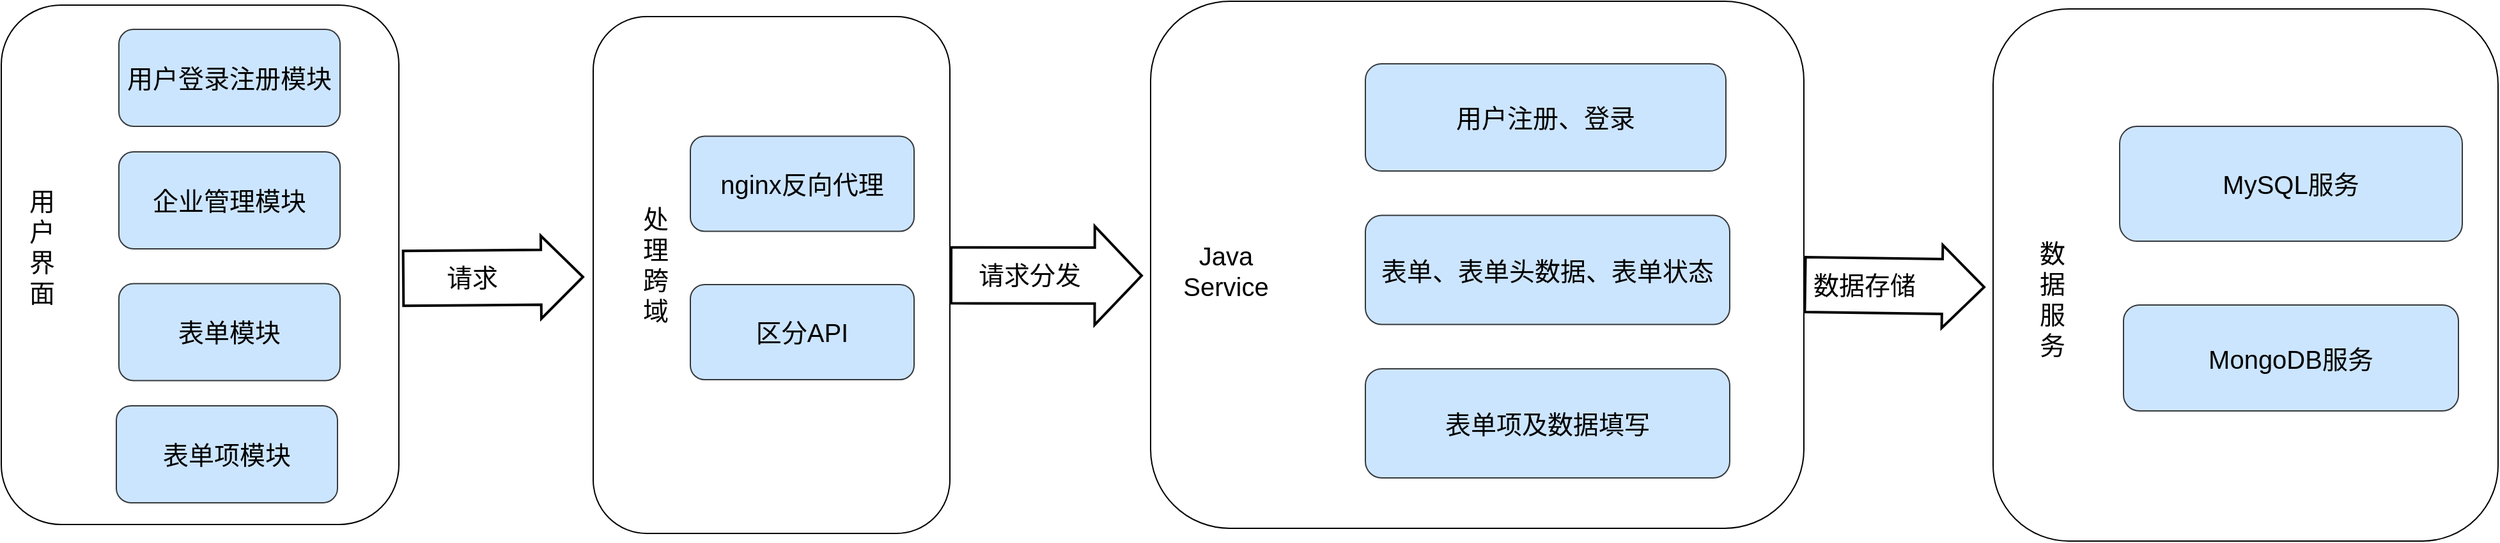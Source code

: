 <mxfile version="20.0.1" type="github"><diagram id="92EoWCNCzWX3smdhteOP" name="Page-1"><mxGraphModel dx="2546" dy="793" grid="0" gridSize="10" guides="1" tooltips="1" connect="1" arrows="1" fold="1" page="0" pageScale="1" pageWidth="827" pageHeight="1169" math="0" shadow="0"><root><mxCell id="0"/><mxCell id="1" parent="0"/><mxCell id="HuW1aeyNQkfulQ5AYHsU-1" value="" style="rounded=1;whiteSpace=wrap;html=1;" vertex="1" parent="1"><mxGeometry x="-182" y="450" width="311" height="407" as="geometry"/></mxCell><mxCell id="HuW1aeyNQkfulQ5AYHsU-2" value="&lt;font style=&quot;font-size: 20px;&quot;&gt;用户登录注册模块&lt;/font&gt;" style="rounded=1;whiteSpace=wrap;html=1;fillColor=#cce5ff;strokeColor=#36393d;" vertex="1" parent="1"><mxGeometry x="-90" y="469" width="173" height="76" as="geometry"/></mxCell><mxCell id="HuW1aeyNQkfulQ5AYHsU-3" value="用户界面" style="text;html=1;strokeColor=none;fillColor=none;align=center;verticalAlign=middle;whiteSpace=wrap;rounded=0;fontSize=20;" vertex="1" parent="1"><mxGeometry x="-169" y="577" width="38" height="124" as="geometry"/></mxCell><mxCell id="HuW1aeyNQkfulQ5AYHsU-7" value="&lt;span style=&quot;font-size: 20px;&quot;&gt;企业管理模块&lt;/span&gt;" style="rounded=1;whiteSpace=wrap;html=1;fillColor=#cce5ff;strokeColor=#36393d;" vertex="1" parent="1"><mxGeometry x="-90" y="565" width="173" height="76" as="geometry"/></mxCell><mxCell id="HuW1aeyNQkfulQ5AYHsU-9" value="&lt;span style=&quot;font-size: 20px;&quot;&gt;表单模块&lt;/span&gt;" style="rounded=1;whiteSpace=wrap;html=1;fillColor=#cce5ff;strokeColor=#36393d;" vertex="1" parent="1"><mxGeometry x="-90" y="668.25" width="173" height="76" as="geometry"/></mxCell><mxCell id="HuW1aeyNQkfulQ5AYHsU-10" value="&lt;span style=&quot;font-size: 20px;&quot;&gt;表单项模块&lt;/span&gt;" style="rounded=1;whiteSpace=wrap;html=1;fillColor=#cce5ff;strokeColor=#36393d;" vertex="1" parent="1"><mxGeometry x="-92" y="764" width="173" height="76" as="geometry"/></mxCell><mxCell id="HuW1aeyNQkfulQ5AYHsU-11" value="" style="shape=flexArrow;endArrow=classic;html=1;rounded=0;fontSize=20;strokeWidth=2;width=42;endSize=10.26;exitX=1.008;exitY=0.526;exitDx=0;exitDy=0;exitPerimeter=0;" edge="1" parent="1" source="HuW1aeyNQkfulQ5AYHsU-1"><mxGeometry width="50" height="50" relative="1" as="geometry"><mxPoint x="156" y="657.5" as="sourcePoint"/><mxPoint x="274" y="663" as="targetPoint"/></mxGeometry></mxCell><mxCell id="HuW1aeyNQkfulQ5AYHsU-16" value="请求" style="edgeLabel;html=1;align=center;verticalAlign=middle;resizable=0;points=[];fontSize=20;" vertex="1" connectable="0" parent="HuW1aeyNQkfulQ5AYHsU-11"><mxGeometry x="-0.055" y="-13" relative="1" as="geometry"><mxPoint x="-13" y="-14" as="offset"/></mxGeometry></mxCell><mxCell id="HuW1aeyNQkfulQ5AYHsU-22" value="" style="rounded=1;whiteSpace=wrap;html=1;fontSize=20;" vertex="1" parent="1"><mxGeometry x="717" y="447" width="511" height="413" as="geometry"/></mxCell><mxCell id="HuW1aeyNQkfulQ5AYHsU-23" value="" style="rounded=1;whiteSpace=wrap;html=1;shadow=0;glass=0;sketch=0;" vertex="1" parent="1"><mxGeometry x="281" y="459" width="279" height="405" as="geometry"/></mxCell><mxCell id="HuW1aeyNQkfulQ5AYHsU-24" value="nginx反向代理" style="rounded=1;whiteSpace=wrap;html=1;fontSize=20;fillColor=#cce5ff;strokeColor=#36393d;" vertex="1" parent="1"><mxGeometry x="357" y="552.75" width="175" height="74.5" as="geometry"/></mxCell><mxCell id="HuW1aeyNQkfulQ5AYHsU-25" value="处理跨域" style="text;html=1;strokeColor=none;fillColor=none;align=center;verticalAlign=middle;whiteSpace=wrap;rounded=0;fontSize=20;" vertex="1" parent="1"><mxGeometry x="311" y="590.5" width="38" height="124" as="geometry"/></mxCell><mxCell id="HuW1aeyNQkfulQ5AYHsU-29" value="区分API" style="rounded=1;whiteSpace=wrap;html=1;fontSize=20;fillColor=#cce5ff;strokeColor=#36393d;" vertex="1" parent="1"><mxGeometry x="357" y="669" width="175" height="74.5" as="geometry"/></mxCell><mxCell id="HuW1aeyNQkfulQ5AYHsU-30" value="用户注册、登录" style="rounded=1;whiteSpace=wrap;html=1;fontSize=20;fillColor=#cce5ff;strokeColor=#36393d;" vertex="1" parent="1"><mxGeometry x="885" y="496" width="282" height="84" as="geometry"/></mxCell><mxCell id="HuW1aeyNQkfulQ5AYHsU-31" value="Java&lt;br&gt;Service" style="text;html=1;strokeColor=none;fillColor=none;align=center;verticalAlign=middle;whiteSpace=wrap;rounded=0;fontSize=20;" vertex="1" parent="1"><mxGeometry x="738" y="587" width="76" height="141" as="geometry"/></mxCell><mxCell id="HuW1aeyNQkfulQ5AYHsU-32" value="表单、表单头数据、表单状态" style="rounded=1;whiteSpace=wrap;html=1;fontSize=20;fillColor=#cce5ff;strokeColor=#36393d;" vertex="1" parent="1"><mxGeometry x="885" y="614.75" width="285" height="85.5" as="geometry"/></mxCell><mxCell id="HuW1aeyNQkfulQ5AYHsU-33" value="表单项及数据填写" style="rounded=1;whiteSpace=wrap;html=1;fontSize=20;fillColor=#cce5ff;strokeColor=#36393d;" vertex="1" parent="1"><mxGeometry x="885" y="735" width="285" height="85.5" as="geometry"/></mxCell><mxCell id="HuW1aeyNQkfulQ5AYHsU-37" value="" style="shape=flexArrow;endArrow=classic;html=1;rounded=0;fontSize=20;strokeWidth=2;width=42;endSize=10.26;exitX=1.008;exitY=0.526;exitDx=0;exitDy=0;exitPerimeter=0;" edge="1" parent="1"><mxGeometry width="50" height="50" relative="1" as="geometry"><mxPoint x="1228.004" y="669" as="sourcePoint"/><mxPoint x="1370" y="671" as="targetPoint"/></mxGeometry></mxCell><mxCell id="HuW1aeyNQkfulQ5AYHsU-46" value="数据存储" style="edgeLabel;html=1;align=center;verticalAlign=middle;resizable=0;points=[];fontSize=20;" vertex="1" connectable="0" parent="HuW1aeyNQkfulQ5AYHsU-37"><mxGeometry x="0.489" relative="1" as="geometry"><mxPoint x="-59" y="-2" as="offset"/></mxGeometry></mxCell><mxCell id="HuW1aeyNQkfulQ5AYHsU-44" value="" style="shape=flexArrow;endArrow=classic;html=1;rounded=0;fontSize=20;strokeWidth=2;endWidth=31.429;endSize=11.571;width=42.857;" edge="1" parent="1" source="HuW1aeyNQkfulQ5AYHsU-23"><mxGeometry width="50" height="50" relative="1" as="geometry"><mxPoint x="343" y="805" as="sourcePoint"/><mxPoint x="711" y="662" as="targetPoint"/></mxGeometry></mxCell><mxCell id="HuW1aeyNQkfulQ5AYHsU-45" value="请求分发" style="edgeLabel;html=1;align=center;verticalAlign=middle;resizable=0;points=[];fontSize=20;" vertex="1" connectable="0" parent="HuW1aeyNQkfulQ5AYHsU-44"><mxGeometry x="-0.418" y="3" relative="1" as="geometry"><mxPoint x="18" y="2" as="offset"/></mxGeometry></mxCell><mxCell id="HuW1aeyNQkfulQ5AYHsU-47" value="" style="rounded=1;whiteSpace=wrap;html=1;fontSize=20;" vertex="1" parent="1"><mxGeometry x="1376" y="453" width="395" height="417" as="geometry"/></mxCell><mxCell id="HuW1aeyNQkfulQ5AYHsU-48" value="MySQL服务" style="rounded=1;whiteSpace=wrap;html=1;fontSize=20;fillColor=#cce5ff;strokeColor=#36393d;" vertex="1" parent="1"><mxGeometry x="1475" y="545" width="268" height="90" as="geometry"/></mxCell><mxCell id="HuW1aeyNQkfulQ5AYHsU-49" value="MongoDB服务" style="rounded=1;whiteSpace=wrap;html=1;fontSize=20;fillColor=#cce5ff;strokeColor=#36393d;" vertex="1" parent="1"><mxGeometry x="1478" y="685" width="262" height="83" as="geometry"/></mxCell><mxCell id="HuW1aeyNQkfulQ5AYHsU-51" value="数据服务" style="text;html=1;strokeColor=none;fillColor=none;align=center;verticalAlign=middle;whiteSpace=wrap;rounded=0;fontSize=20;" vertex="1" parent="1"><mxGeometry x="1404" y="599.5" width="37" height="160.5" as="geometry"/></mxCell></root></mxGraphModel></diagram></mxfile>